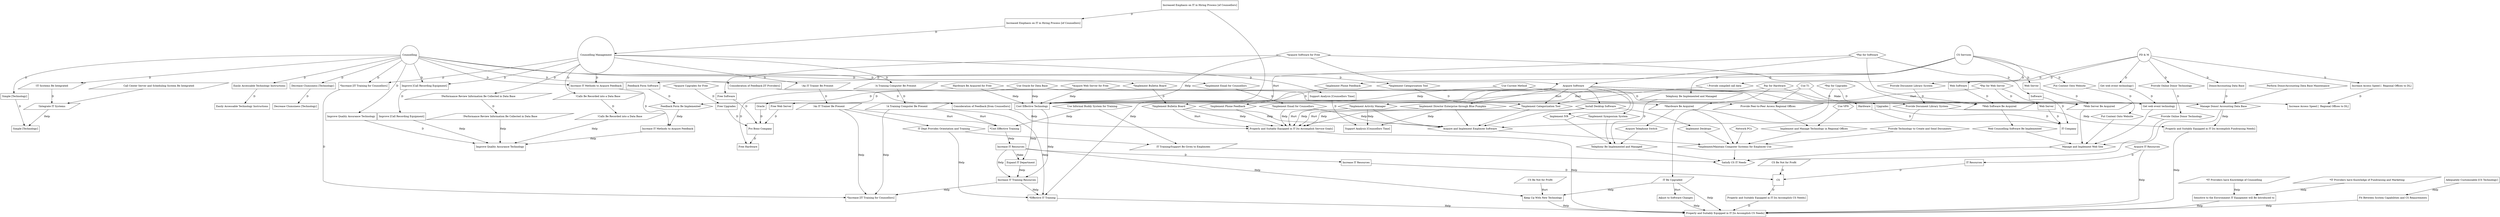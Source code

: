  digraph  RootGraph {
  "Increased Emphasis on IT in Hiring Process [of Counsellors]" [width="1.22047244094488", height="0.733674882794237", pos="304.303937007874,706.692188976377", label="Increased Emphasis on IT in Hiring Process [of Counsellors]", shape=box];
  "Counselling Management" [width="0.875", height="0.875", pos="369.81968503937,120.239433070865", label="Counselling Management", shape=circle];
  "Improve [Call Recording Equipment]" [width="0.982385329531612", height="0.590551181102362", pos="820.209448818898,253.148881889763", label="Improve [Call Recording Equipment]", shape=box];
  "Increased Emphasis on IT in Hiring Process [of Counsellors]1" [width="1.22047244094488", height="0.733674882794237", pos="440.366929133858,859.763055118109", label="Increased Emphasis on IT in Hiring Process [of Counsellors]", shape=box];
  "*Increase [IT Training for Counsellors]" [width="0.959270745673519", height="0.576656078653515", pos="889.56074134473,280.498488188975", label="*Increase [IT Training for Counsellors]", shape=box];
  "!Calls Be Recorded into a Data Base" [width="0.812499999999998", height="0.5", pos="471.548031496063,398.707937007873", label="!Calls Be Recorded into a Data Base", shape=parallelogram];
  "Support Analysis [Counsellors Time]" [width="0.984251968503936", height="0.591673292575997", pos="400.68188976378,508.266992125983", label="Support Analysis [Counsellors Time]", shape=box];
  "Counselling" [width="0.875", height="0.875", pos="908.402362204725,60.0740787401564", label=Counselling, shape=circle];
  "!IT Systems Be Integrated" [width="0.812499999999998", height="0.5", pos="563.160236220472,330.676440944881", label="!IT Systems Be Integrated", shape=parallelogram];
  "Increase IT Methods to Acquire Feedback" [width="0.816179286622626", height="0.490638069621911", pos="498.858490563475,355.851222474892", label="Increase IT Methods to Acquire Feedback", shape=box];
  "!Performance Review Information Be Collected in Data Base" [width="0.812499999999998", height="0.5", pos="438.435826771653,447.747307086613", label="!Performance Review Information Be Collected in Data Base", shape=parallelogram];
  "*Increase [IT Training for Counsellors]1" [width="0.959270745673519", height="0.576656078653515", pos="587.250505124257,744.459681823652", label="*Increase [IT Training for Counsellors]", shape=box];
  "Improve [Call Recording Equipment]1" [width="0.982385329531612", height="0.590551181102362", pos="797.532283464567,341.022897637794", label="Improve [Call Recording Equipment]", shape=box];
  "!Performance Review Information Be Collected in Data Base1" [width="0.812499999999998", height="0.5", pos="594.341338582677,489.416598425196", label="!Performance Review Information Be Collected in Data Base", shape=parallelogram];
  "!Calls Be Recorded into a Data Base1" [width="0.812499999999998", height="0.5", pos="618.046062992126,448.739433070865", label="!Calls Be Recorded into a Data Base", shape=parallelogram];
  "Support Analysis [Counsellors Time]1" [width="0.984251968503936", height="0.591673292575997", pos="536.744881889764,511.101637795274", label="Support Analysis [Counsellors Time]", shape=box];
  "!Integrate IT Systems" [width="0.812499999999998", height="0.5", pos="704.923228346457,376.015748031496", label="!Integrate IT Systems", shape=parallelogram];
  "Increase IT Methods to Acquire Feedback1" [width="0.816179286622626", height="0.490638069621911", pos="657.59864804379,406.874844522136", label="Increase IT Methods to Acquire Feedback", shape=box];
  "Improve Quality Assurance Technology" [width="1.01265635252895", height="0.608748305842383", pos="950.997914616045,253.911108233768", label="Improve Quality Assurance Technology", shape=box];
  "Improve Quality Assurance Technology1" [width="1.01265635252895", height="0.608748305842383", pos="896.350116880019,416.796104364655", label="Improve Quality Assurance Technology", shape=box];
  "Easily Accessable Technology Instructions" [width="0.816179286622626", height="0.490638069621911", pos="984.658044869596,295.326813026073", label="Easily Accessable Technology Instructions", shape=box];
  "Easily Accessable Technology Instructions1" [width="0.816179286622626", height="0.490638069621911", pos="964.776377952756,354.54102949361", label="Easily Accessable Technology Instructions", shape=box];
  "Decrease Clumsiness [Technology]" [width="0.816179286622626", height="0.490638069621911", pos="1099.84251968504,320.838624049695", label="Decrease Clumsiness [Technology]", shape=box];
  "Decrease Clumsiness [Technology]1" [width="0.816179286622626", height="0.490638069621911", pos="1072.49291338583,400.550456692912", label="Decrease Clumsiness [Technology]", shape=box];
  "CS Services" [width="0.875", height="0.875", pos="1486.67007874016,321.49927559055", label="CS Services", shape=circle];
  "Put Content Onto Website" [width="0.78125", height="0.5", pos="1395.86397637795,432.723685039369", label="Put Content Onto Website", sides="6", shape=polygon];
  "Web Server" [width="0.8125", height="0.5078125", pos="1452.33543307087,571.902572834645", label="Web Server", shape=box];
  "Web Software" [width="0.8125", height="0.5078125", pos="1420.25078740158,520.8789507874", label="Web Software", shape=box];
  "Put Content Onto Website1" [width="0.78125", height="0.5", pos="958.331692913386,679.322834645669", label="Put Content Onto Website", sides="6", shape=polygon];
  "*Web Server Be Acquired" [width="0.812499999999998", height="0.5", pos="1114.10905511811,684.015023622046", label="*Web Server Be Acquired", shape=parallelogram];
  "*Web Software Be Acquired" [width="0.812499999999998", height="0.5", pos="1043.24291338583,586.644944881889", label="*Web Software Be Acquired", shape=parallelogram];
  "FD & M" [width="0.875", height="0.875", pos="1521.88582677165,524.596913385826", label="FD & M", shape=circle];
  "Provide Online Donor Technology" [width="0.78125", height="0.5", pos="1440.77539370079,624.487464566928", label="Provide Online Donor Technology", sides="6", shape=polygon];
  "Provide Document Library System" [width="0.78125", height="0.5", pos="718.383661417323,63.227622047243", label="Provide Document Library System", sides="6", shape=polygon];
  "Increase Access Speed [  Regional Offices to DL]" [width="0.816179286622626", height="0.490638069621911", pos="1513.66164016977,810.918982249516", label="Increase Access Speed [  Regional Offices to DL]", shape=box];
  "Provide Online Donor Technology1" [width="0.78125", height="0.5", pos="1057.54429133858,661.464566929134", label="Provide Online Donor Technology", sides="6", shape=polygon];
  "Provide Document Library System1" [width="0.78125", height="0.5", pos="768.96437007874,584.80242519685", label="Provide Document Library System", sides="6", shape=polygon];
  "Increase Access Speed [  Regional Offices to DL]1" [width="0.816179286622626", height="0.490638069621911", pos="1265.24881889764,831.416598425196", label="Increase Access Speed [  Regional Offices to DL]", shape=box];
  "!An IT Trainer Be Present" [width="0.812499999999998", height="0.5", pos="365.762598425197,575.306362204723", label="!An IT Trainer Be Present", shape=parallelogram];
  "!An IT Trainer Be Present1" [width="0.812499999999998", height="0.5", pos="443.20157480315,688.692188976377", label="!An IT Trainer Be Present", shape=parallelogram];
  "!A Training Computer Be Present" [width="0.812499999999998", height="0.5", pos="347.727165354331,647.164629921259", label="!A Training Computer Be Present", shape=parallelogram];
  "!A Training Computer Be Present1" [width="0.812499999999998", height="0.5", pos="429.931889763779,771.889039370078", label="!A Training Computer Be Present", shape=parallelogram];
  "IT Training/Support Be Given to Employees" [width="0.812499999999998", height="0.5", pos="531.075590551181,850.266992125984", label="IT Training/Support Be Given to Employees", shape=parallelogram];
  "Satisfy CS IT Needs" [width="0.78125", height="0.5", pos="839.27657480315,946.64022047244", label="Satisfy CS IT Needs", sides="6", shape=polygon];
  "*Implement/Maintain Computer Systems for Employee Use " [width="0.78125", height="0.5", pos="762.741141732284,795.411874015747", label="*Implement/Maintain Computer Systems for Employee Use ", sides="6", shape=polygon];
  "Network PCs" [width="0.78125", height="0.5", pos="793.479330708662,631.994551181102", label="Network PCs", sides="6", shape=polygon];
  "Install Desktop Software" [width="0.78125", height="0.5", pos="712.71437007874,585.794551181102", label="Install Desktop Software", sides="6", shape=polygon];
  "Implement Desktops" [width="0.78125", height="0.5", pos="736.786417322835,695.348881889763", label="Implement Desktops", sides="6", shape=polygon];
  "Provide Technology to Create and Send Documents" [width="0.78125", height="0.5", pos="853.00688976378,634.829196850393", label="Provide Technology to Create and Send Documents", sides="6", shape=polygon];
  "Implement and Manage Technology in Regional Offices" [width="0.78125", height="0.5", pos="910.142716535433,631.994551181102", label="Implement and Manage Technology in Regional Offices", sides="6", shape=polygon];
  "Provide Peer-to-Peer Access Regional Offices" [width="0.812499999999998", height="0.5", pos="844.724409448819,584.797700787401", label="Provide Peer-to-Peer Access Regional Offices", shape=parallelogram];
  "Telephony Be Implemented and Managed" [width="0.78125", height="0.5", pos="899.358070866142,800.235496062991", label="Telephony Be Implemented and Managed", sides="6", shape=polygon];
  "Manage and Implement Web Site" [width="0.78125", height="0.5", pos="1024.08248031496,790.739433070865", label="Manage and Implement Web Site", sides="6", shape=polygon];
  "Manage Donor/ Accounting Data Base" [width="0.78125", height="0.5", pos="1194.60413385827,808.739433070865", label="Manage Donor/ Accounting Data Base", sides="6", shape=polygon];
  "Use Informal Buddy System for Training" [width="0.78125", height="0.5", pos="542.63562992126,679.337858267716", label="Use Informal Buddy System for Training", sides="6", shape=polygon];
  "IT Dept Provides Orientation and Training" [width="0.78125", height="0.5", pos="482.665157480315,736.030771653542", label="IT Dept Provides Orientation and Training", sides="6", shape=polygon];
  "Use Oracle for Data Base" [width="0.78125", height="0.5", pos="1267.86200787402,748.219748031495", label="Use Oracle for Data Base", sides="6", shape=polygon];
  "Perform Donor/Accounting Data Base Maintenance" [width="0.78125", height="0.5", pos="1222.95059055118,720.865417322834", label="Perform Donor/Accounting Data Base Maintenance", sides="6", shape=polygon];
  "Call Center Server and Scheduling System Be Integrated" [width="0.812499999999998", height="0.5", pos="817.281496062992,398.692913385827", label="Call Center Server and Scheduling System Be Integrated", shape=parallelogram];
  "Acquire and Implement Employee Software" [width="0.78125", height="0.5", pos="651.747047244095,689.67959055118", label="Acquire and Implement Employee Software", sides="6", shape=polygon];
  "*Acquire Web Server for Free" [width="0.78125", height="0.5", pos="1182.2687007874,602.655968503936", label="*Acquire Web Server for Free", sides="6", shape=polygon];
  "Free Web Server" [width="0.8125", height="0.5078125", pos="1298.36102362205,502.5977007874", label="Free Web Server", shape=box];
  "*Pay for Web Server" [width="0.78125", height="0.5", pos="1125.13287401575,599.821322834645", label="*Pay for Web Server", sides="6", shape=polygon];
  "Pro Bono Company" [width="0.875", height="0.875", pos="1346.77559055118,226.321322834645", label="Pro Bono Company", shape=box];
  "Web Server1" [width="0.8125", height="0.5078125", pos="1159.46338582677,343.857543307085", label="Web Server", shape=box];
  "IT Company" [width="0.875", height="0.875", pos="1173.86220472441,226.321322834645", label="IT Company", shape=box];
  "Oracle" [width="0.8125", height="0.5078125", pos="1353.12283464567,406.219748031495", label=Oracle, shape=box];
  "Simple [Technology]" [width="0.816179286622626", height="0.490638069621911", pos="1044.948254343,303.175653543306", label="Simple [Technology]", shape=box];
  "Simple [Technology]1" [width="0.816179286622626", height="0.490638069621911", pos="1023.26793938237,375.693742159931", label="Simple [Technology]", shape=box];
  "Web Counselling Software Be Implemented" [width="0.78125", height="0.5", pos="1008.9124015748,667.984251968504", label="Web Counselling Software Be Implemented", sides="6", shape=polygon];
  "*Pay for Software" [width="0.78125", height="0.5", pos="984.397440944882,441.227622047243", label="*Pay for Software", sides="6", shape=polygon];
  "*Acquire Software for Free" [width="0.78125", height="0.5", pos="1050.03720472441,461.070141732282", label="*Acquire Software for Free", sides="6", shape=polygon];
  "Donor/Accounting Data Base" [width="0.8125", height="0.5078125", pos="1473.08149606299,757.715811023621", label="Donor/Accounting Data Base", shape=box];
  "Free Software" [width="0.8125", height="0.5078125", pos="1251.07559055118,389.211874015747", label="Free Software", shape=box];
  "Software" [width="0.8125", height="0.5078125", pos="1208.55590551181,363.700062992125", label=Software, shape=box];
  "Acquire Software" [width="0.812499999999998", height="0.5", pos="810.801968503937,487.432346456692", label="Acquire Software", shape=parallelogram];
  "Implement Director Enterprise through Blue Pumpkin " [width="0.78125", height="0.5", pos="545.027362204724,586.644944881889", label="Implement Director Enterprise through Blue Pumpkin ", sides="6", shape=polygon];
  "*Implement Activity Manager" [width="0.78125", height="0.5", pos="602.163188976378,580.975653543306", label="*Implement Activity Manager", sides="6", shape=polygon];
  "*Implement Bulletin Board" [width="0.78125", height="0.5", pos="661.247834645669,583.810299212598", label="*Implement Bulletin Board", sides="6", shape=polygon];
  "*Implement Categorization Tool" [width="0.78125", height="0.5", pos="488.334448818898,587.637070866141", label="*Implement Categorization Tool", sides="6", shape=polygon];
  "*Effective IT Training" [width="0.816179286622626", height="0.490638069621911", pos="615.118110236221,884.933112238672", label="*Effective IT Training", shape=box];
  "*Cost Effective Training" [width="0.816179286622626", height="0.490638069621911", pos="694.449041744578,887.454415320382", label="*Cost Effective Training", shape=box];
  "Increase IT Training Resources" [width="0.816179286622626", height="0.490638069621911", pos="632.125984251969,958.633899640246", label="Increase IT Training Resources", shape=box];
  "Increase IT Resources" [width="0.816179286622626", height="0.490638069621911", pos="522.610800775107,1011.83707086614", label="Increase IT Resources", shape=box];
  "Increase IT Resources1" [width="0.816179286622626", height="0.490638069621911", pos="401.483687413869,1020.34100787401", label="Increase IT Resources", shape=box];
  "CS" [width="0.875", height="0.875", pos="237.791338582677,1037.02998425197", label=CS, shape=box];
  "Expand IT Department" [width="0.816179286622626", height="0.490638069621911", pos="646.299212598425,1057.84649806544", label="Expand IT Department", shape=box];
  "Properly and Suitably Equipped in IT [to Accomplish CS Needs]" [width="0.816179286622626", height="0.490638069621911", pos="861.732283464567,1176.24651968504", label="Properly and Suitably Equipped in IT [to Accomplish CS Needs]", shape=box];
  "Sensitive to the Environment IT Equipment will Be Introduced to" [width="0.816179286622626", height="0.490638069621911", pos="1097.00787401575,952.309511811023", label="Sensitive to the Environment IT Equipment will Be Introduced to", shape=box];
  "IT Be Upgraded" [width="0.812499999999998", height="0.5", pos="1016.7342519685,956.136283464566", label="IT Be Upgraded", shape=parallelogram];
  "Properly and Suitably Equipped in IT [to Accomplish Fundraising Needs]" [width="0.816179286622626", height="0.490638069621911", pos="884.409448818898,1034.51423622047", label="Properly and Suitably Equipped in IT [to Accomplish Fundraising Needs]", shape=box];
  "Properly and Suitably Equipped in IT [to Accomplish Service Goals]" [width="0.816179286622626", height="0.490638069621911", pos="819.212598425197,1033.85913972983", label="Properly and Suitably Equipped in IT [to Accomplish Service Goals]", shape=box];
  "Fit Between System Capabilities and CS Requirements" [width="0.816179286622626", height="0.490638069621911", pos="1023.30708661417,1122.3882519685", label="Fit Between System Capabilities and CS Requirements", shape=box];
  "Keep Up With New Technology" [width="0.816179286622626", height="0.490638069621911", pos="1060.15748031496,1056.53630508416", label="Keep Up With New Technology", shape=box];
  "Adjust to Software Changes" [width="0.816179286622626", height="0.490638069621911", pos="1102.67716535433,1003.98823034891", label="Adjust to Software Changes", shape=box];
  "Adequately Customizable [CS Technology]" [width="0.816179286622626", height="0.490638069621911", pos="1114.0157480315,1099.05599012353", label="Adequately Customizable [CS Technology]", shape=box];
  "Cost Effective Technology" [width="0.816179286622626", height="0.490638069621911", pos="841.087966129438,863.252797278042", label="Cost Effective Technology", shape=box];
  "*Hardware Be Acquired" [width="0.812499999999998", height="0.5", pos="968.545275590551,630.152031496062", label="*Hardware Be Acquired", shape=parallelogram];
  "Hardware Be Acquired for Free" [width="0.78125", height="0.5", pos="932.819881889764,553.616598425196", label="Hardware Be Acquired for Free", sides="6", shape=polygon];
  "Pay for Hardware" [width="0.78125", height="0.5", pos="991.904527559055,558.293763779526", label="Pay for Hardware", sides="6", shape=polygon];
  "Hardware" [width="0.8125", height="0.5078125", pos="1253.91023622047,462.912661417322", label=Hardware, shape=box];
  "Free Hardware" [width="0.8125", height="0.5078125", pos="1204.81771653543,424.500998031495", label="Free Hardware", shape=box];
  "*Implement Email for Counsellors" [width="0.78125", height="0.5", pos="431.641535433071,590.471716535432", label="*Implement Email for Counsellors", sides="6", shape=polygon];
  "*IT Providers have Knowledge of Counselling" [width="0.812499999999998", height="0.5", pos="1146.10039370079,875.774078740157", label="*IT Providers have Knowledge of Counselling", shape=parallelogram];
  "*IT Providers have Knowledge of Fundraising and Marketing" [width="0.812499999999998", height="0.5", pos="1210.3937007874,875.774078740157", label="*IT Providers have Knowledge of Fundraising and Marketing", shape=parallelogram];
  "*Pay for Upgrades" [width="0.78125", height="0.5", pos="987.675,903.274866141731", label="*Pay for Upgrades", sides="6", shape=polygon];
  "Upgrades" [width="0.8125", height="0.5078125", pos="1424.89251968504,981.652818897637", label=Upgrades, shape=box];
  "*Acquire Upgrades for Free" [width="0.78125", height="0.5", pos="1043.925,874.928409448818", label="*Acquire Upgrades for Free", sides="6", shape=polygon];
  "Free Upgrades" [width="0.8125", height="0.5078125", pos="1424.89251968504,941.967779527558", label="Free Upgrades", shape=box];
  "Properly and Suitably Equipped in IT [to Accomplish CS Needs]1" [width="0.816179286622626", height="0.490638069621911", pos="461.245446444399,1137.55833070866", label="Properly and Suitably Equipped in IT [to Accomplish CS Needs]", shape=box];
  "!Implement Phone Feedback" [width="0.78125", height="0.5", pos="1514.47618110236,863.589826771653", label="!Implement Phone Feedback", sides="6", shape=polygon];
  "!Implement Phone Feedback1" [width="0.78125", height="0.5", pos="989.512795275591,838.923685039369", label="!Implement Phone Feedback", sides="6", shape=polygon];
  "! Provide compiled call data " [width="0.78125", height="0.5", pos="638.570669291339,31.0543937007863", label="! Provide compiled call data ", sides="6", shape=polygon];
  "Use T1" [width="0.78125", height="0.5", pos="875.68405511811,528.955181102361", label="Use T1", sides="6", shape=polygon];
  "Use Current Method" [width="0.78125", height="0.5", pos="808.095472440945,535.616598425196", label="Use Current Method", sides="6", shape=polygon];
  "*Implement Categorization Tool1" [width="0.78125", height="0.5", pos="689.594291338583,293.826047244093", label="*Implement Categorization Tool", sides="6", shape=polygon];
  "*Implement Bulletin Board1" [width="0.78125", height="0.5", pos="766.129724409449,277.668566929133", label="*Implement Bulletin Board", sides="6", shape=polygon];
  "*Implement Email for Counsellors1" [width="0.78125", height="0.5", pos="615.893503937008,306.015023622046", label="*Implement Email for Counsellors", sides="6", shape=polygon];
  "IT Resources" [width="0.8125", height="0.5078125", pos="317.48031496063,922.40178543307", label="IT Resources", shape=box];
  "Acquire IT Resources" [width="0.78125", height="0.5", pos="495.841535433071,946.64022047244", label="Acquire IT Resources", sides="6", shape=polygon];
  "CS Be Not for Profit" [width="0.812499999999998", height="0.5", pos="665.207480314961,1117.71581102362", label="CS Be Not for Profit", shape=parallelogram];
  "CS Be Not for Profit1" [width="0.812499999999998", height="0.5", pos="430.959448818898,1077.03864566929", label="CS Be Not for Profit", shape=parallelogram];
  "Telephony Be Implemented and Managed1" [width="0.812499999999998", height="0.5", pos="1471.27440944882,715.196125984251", label="Telephony Be Implemented and Managed", shape=parallelogram];
  "Feedback Form Software" [width="0.8125", height="0.5078125", pos="1420.25078740158,469.855328740156", label="Feedback Form Software", shape=box];
  "Feedback Form Be Implemented" [width="0.78125", height="0.5", pos="967.389566929134,498.770929133857", label="Feedback Form Be Implemented", sides="6", shape=polygon];
  "*Implement Symposium System" [width="0.78125", height="0.5", pos="842.111220472441,733.181102362205", label="*Implement Symposium System", sides="6", shape=polygon];
  "Use VPN" [width="0.78125", height="0.5", pos="894.131692913386,568.786677165353", label="Use VPN", sides="6", shape=polygon];
  "Acquire Telephone Switch" [width="0.78125", height="0.5", pos="901.638779527559,734.173228346457", label="Acquire Telephone Switch", sides="6", shape=polygon];
  "Implement IVR" [width="0.78125", height="0.5", pos="957.888779527559,725.669291338583", label="Implement IVR", sides="6", shape=polygon];
  "Consideration of Feedback [IT Providers]" [width="0.816179286622626", height="0.490638069621911", pos="1136.65376615403,289.99927559055", label="Consideration of Feedback [IT Providers]", shape=box];
  "Consideration of Feedback [from Counsellors]" [width="0.816179286622626", height="0.490638069621911", pos="1115.0125984252,786.062267716535", label="Consideration of Feedback [from Counsellors]", shape=box];
  "Get web event technology" [shape=polygon]
  "Get web event technology1" [shape=polygon]

  "Increased Emphasis on IT in Hiring Process [of Counsellors]"->"Counselling Management" [label=D];
  "Counselling Management"->"Improve [Call Recording Equipment]" [label=D];
  "Increased Emphasis on IT in Hiring Process [of Counsellors]1"->"Increased Emphasis on IT in Hiring Process [of Counsellors]" [label=D];
  "Counselling Management"->"*Increase [IT Training for Counsellors]" [label=D];
  "Counselling Management"->"!Calls Be Recorded into a Data Base" [label=D];
  "Counselling Management"->"Support Analysis [Counsellors Time]" [label=D];
  "Counselling"->"!IT Systems Be Integrated" [label=D];
  "Counselling Management"->"Increase IT Methods to Acquire Feedback" [label=D];
  "Counselling Management"->"!Performance Review Information Be Collected in Data Base" [label=D];
  "*Increase [IT Training for Counsellors]"->"*Increase [IT Training for Counsellors]1" [label=D];
  "Improve [Call Recording Equipment]"->"Improve [Call Recording Equipment]1" [label=D];
  "!Performance Review Information Be Collected in Data Base"->"!Performance Review Information Be Collected in Data Base1" [label=D];
  "!Calls Be Recorded into a Data Base"->"!Calls Be Recorded into a Data Base1" [label=D];
  "Support Analysis [Counsellors Time]"->"Support Analysis [Counsellors Time]1" [label=D];
  "!IT Systems Be Integrated"->"!Integrate IT Systems" [label=D];
  "Increase IT Methods to Acquire Feedback"->"Increase IT Methods to Acquire Feedback1" [label=D];
  "Counselling"->"Improve [Call Recording Equipment]" [label=D];
  "Counselling"->"Improve Quality Assurance Technology" [label=D];
  "Improve Quality Assurance Technology"->"Improve Quality Assurance Technology1" [label=D];
  "Counselling"->"Increase IT Methods to Acquire Feedback" [label=D];
  "Counselling"->"*Increase [IT Training for Counsellors]" [label=D];
  "Counselling"->"Easily Accessable Technology Instructions" [label=D];
  "Easily Accessable Technology Instructions"->"Easily Accessable Technology Instructions1" [label=D];
  "Counselling"->"Decrease Clumsiness [Technology]" [label=D];
  "Decrease Clumsiness [Technology]"->"Decrease Clumsiness [Technology]1" [label=D];
  "CS Services"->"Put Content Onto Website" [label=D];
  "CS Services"->"Web Server" [label=D];
  "CS Services"->"Web Software" [label=D];
  "Put Content Onto Website"->"Put Content Onto Website1" [label=D];
  "Web Server"->"*Web Server Be Acquired" [label=D];
  "Web Software"->"*Web Software Be Acquired" [label=D];
  "FD & M"->"Provide Online Donor Technology" [label=D];
  "FD & M"->"Provide Document Library System" [label=D];
  "FD & M"->"Increase Access Speed [  Regional Offices to DL]" [label=D];
  "Provide Online Donor Technology"->"Provide Online Donor Technology1" [label=D];
  "Provide Document Library System"->"Provide Document Library System1" [label=D];
  "Increase Access Speed [  Regional Offices to DL]"->"Increase Access Speed [  Regional Offices to DL]1" [label=D];
  "Counselling Management"->"!An IT Trainer Be Present" [label=D];
  "!An IT Trainer Be Present"->"!An IT Trainer Be Present1" [label=D];
  "Counselling Management"->"!A Training Computer Be Present" [label=D];
  "!A Training Computer Be Present"->"!A Training Computer Be Present1" [label=D];
  "IT Training/Support Be Given to Employees"->"Satisfy CS IT Needs";
  "*Implement/Maintain Computer Systems for Employee Use "->"Satisfy CS IT Needs";
  "Network PCs"->"*Implement/Maintain Computer Systems for Employee Use ";
  "Install Desktop Software"->"Implement Desktops";
  "Implement Desktops"->"*Implement/Maintain Computer Systems for Employee Use ";
  "Provide Technology to Create and Send Documents"->"*Implement/Maintain Computer Systems for Employee Use ";
  "Implement and Manage Technology in Regional Offices"->"*Implement/Maintain Computer Systems for Employee Use ";
  "Provide Peer-to-Peer Access Regional Offices"->"Implement and Manage Technology in Regional Offices";
  "Telephony Be Implemented and Managed"->"Satisfy CS IT Needs";
  "Manage and Implement Web Site"->"Satisfy CS IT Needs";
  "Manage Donor/ Accounting Data Base"->"Satisfy CS IT Needs";
  "Use Informal Buddy System for Training"->"IT Training/Support Be Given to Employees";
  "IT Dept Provides Orientation and Training"->"IT Training/Support Be Given to Employees";
  "!An IT Trainer Be Present1"->"IT Dept Provides Orientation and Training";
  "Use Oracle for Data Base"->"Manage Donor/ Accounting Data Base";
  "Perform Donor/Accounting Data Base Maintenance"->"Manage Donor/ Accounting Data Base";
  "Call Center Server and Scheduling System Be Integrated"->"!Integrate IT Systems";
  "Put Content Onto Website1"->"Manage and Implement Web Site";
  "Provide Online Donor Technology1"->"Manage and Implement Web Site";
  "Provide Document Library System1"->"Acquire and Implement Employee Software";
  "*Web Server Be Acquired"->"Manage and Implement Web Site";
  "*Acquire Web Server for Free"->"Free Web Server" [label=D];
  "*Pay for Web Server"->"*Web Server Be Acquired";
  "*Acquire Web Server for Free"->"*Web Server Be Acquired";
  "Free Web Server"->"Pro Bono Company" [label=D];
  "*Pay for Web Server"->"Web Server1" [label=D];
  "Web Server1"->"IT Company" [label=D];
  "Use Oracle for Data Base"->"Oracle" [label=D];
  "Oracle"->"Pro Bono Company" [label=D];
  "Counselling"->"Simple [Technology]" [label=D];
  "Simple [Technology]"->"Simple [Technology]1" [label=D];
  "*Web Software Be Acquired"->"Web Counselling Software Be Implemented";
  "*Pay for Software"->"*Web Software Be Acquired";
  "*Acquire Software for Free"->"*Web Software Be Acquired";
  "FD & M"->"Donor/Accounting Data Base" [label=D];
  "Donor/Accounting Data Base"->"Manage Donor/ Accounting Data Base" [label=D];
  "*Acquire Software for Free"->"Free Software" [label=D];
  "Free Software"->"Pro Bono Company" [label=D];
  "*Pay for Software"->"Software" [label=D];
  "Software"->"IT Company" [label=D];
  "Acquire Software"->"Install Desktop Software";
  "*Pay for Software"->"Acquire Software";
  "*Acquire Software for Free"->"Acquire Software";
  "Install Desktop Software"->"Acquire and Implement Employee Software";
  "Implement Director Enterprise through Blue Pumpkin "->"Acquire and Implement Employee Software";
  "Acquire Software"->"Implement Director Enterprise through Blue Pumpkin ";
  "*Implement Activity Manager"->"Acquire and Implement Employee Software";
  "Acquire Software"->"*Implement Activity Manager";
  "Acquire and Implement Employee Software"->"*Implement/Maintain Computer Systems for Employee Use ";
  "*Implement Bulletin Board"->"Acquire and Implement Employee Software";
  "*Implement Categorization Tool"->"Acquire and Implement Employee Software";
  "Acquire Software"->"*Implement Bulletin Board";
  "Acquire Software"->"Provide Document Library System1";
  "Acquire Software"->"*Implement Categorization Tool";
  "Increased Emphasis on IT in Hiring Process [of Counsellors]1"->"*Effective IT Training" [label=Help];
  "Use Informal Buddy System for Training"->"*Cost Effective Training" [label=Help];
  "IT Dept Provides Orientation and Training"->"*Effective IT Training" [label=Help];
  "!An IT Trainer Be Present1"->"*Cost Effective Training" [label=Hurt];
  "!An IT Trainer Be Present1"->"*Increase [IT Training for Counsellors]1" [label=Help];
  "!A Training Computer Be Present1"->"*Increase [IT Training for Counsellors]1" [label=Help];
  "!A Training Computer Be Present1"->"*Cost Effective Training" [label=Hurt];
  "!A Training Computer Be Present1"->"*Effective IT Training" [label=Help];
  "Increase IT Training Resources"->"*Increase [IT Training for Counsellors]1" [label=Help];
  "Increase IT Resources"->"Increase IT Resources1" [label=D];
  "Increase IT Resources1"->"CS" [label=D];
  "Improve [Call Recording Equipment]1"->"Improve Quality Assurance Technology1" [label=Help];
  "Increase IT Methods to Acquire Feedback1"->"Improve Quality Assurance Technology1" [label=Help];
  "!Calls Be Recorded into a Data Base1"->"Improve Quality Assurance Technology1" [label=Help];
  "!Performance Review Information Be Collected in Data Base1"->"Improve Quality Assurance Technology1" [label=Help];
  "Implement Director Enterprise through Blue Pumpkin "->"Support Analysis [Counsellors Time]1" [label=Help];
  "*Implement Activity Manager"->"Support Analysis [Counsellors Time]1" [label=Help];
  "!Integrate IT Systems"->"Simple [Technology]1" [label=Help];
  "Expand IT Department"->"Increase IT Training Resources" [label=Help];
  "Increase IT Training Resources"->"*Effective IT Training" [label=Help];
  "*Effective IT Training"->"Properly and Suitably Equipped in IT [to Accomplish CS Needs]" [label=Help];
  "Sensitive to the Environment IT Equipment will Be Introduced to"->"Properly and Suitably Equipped in IT [to Accomplish CS Needs]" [label=Help];
  "IT Be Upgraded"->"Properly and Suitably Equipped in IT [to Accomplish CS Needs]" [label=Help];
  "Properly and Suitably Equipped in IT [to Accomplish Fundraising Needs]"->"Properly and Suitably Equipped in IT [to Accomplish CS Needs]" [label=Help];
  "Properly and Suitably Equipped in IT [to Accomplish Service Goals]"->"Properly and Suitably Equipped in IT [to Accomplish CS Needs]" [label=Help];
  "Fit Between System Capabilities and CS Requirements"->"Properly and Suitably Equipped in IT [to Accomplish CS Needs]" [label=Help];
  "Keep Up With New Technology"->"Properly and Suitably Equipped in IT [to Accomplish CS Needs]" [label=Help];
  "Adjust to Software Changes"->"Properly and Suitably Equipped in IT [to Accomplish CS Needs]" [label=Help];
  "Adequately Customizable [CS Technology]"->"Fit Between System Capabilities and CS Requirements" [label=Help];
  "Cost Effective Technology"->"Increase IT Training Resources" [label=Help];
  "Cost Effective Technology"->"Expand IT Department" [label=Help];
  "Increase IT Resources"->"Expand IT Department" [label=Make];
  "*Hardware Be Acquired"->"*Implement/Maintain Computer Systems for Employee Use ";
  "Hardware Be Acquired for Free"->"*Hardware Be Acquired";
  "Pay for Hardware"->"*Hardware Be Acquired";
  "Pay for Hardware"->"Hardware" [label=D];
  "Hardware Be Acquired for Free"->"Free Hardware" [label=D];
  "Hardware"->"IT Company" [label=D];
  "Pro Bono Company"->"Free Hardware" [label=D];
  "*Acquire Software for Free"->"Cost Effective Technology" [label=Help];
  "*Pay for Software"->"Cost Effective Technology" [label=Hurt];
  "Hardware Be Acquired for Free"->"Cost Effective Technology" [label=Help];
  "Pay for Hardware"->"Cost Effective Technology" [label=Hurt];
  "*Acquire Web Server for Free"->"Cost Effective Technology" [label=Help];
  "*Pay for Web Server"->"Cost Effective Technology" [label=Hurt];
  "Use Oracle for Data Base"->"Cost Effective Technology" [label=Help];
  "Provide Document Library System1"->"Properly and Suitably Equipped in IT [to Accomplish Fundraising Needs]" [label=Help];
  "Manage Donor/ Accounting Data Base"->"Properly and Suitably Equipped in IT [to Accomplish Fundraising Needs]" [label=Help];
  "*Implement Email for Counsellors"->"Acquire and Implement Employee Software";
  "*Implement Email for Counsellors"->"Properly and Suitably Equipped in IT [to Accomplish Service Goals]" [label=Help];
  "*IT Providers have Knowledge of Counselling"->"Sensitive to the Environment IT Equipment will Be Introduced to" [label=Help];
  "*IT Providers have Knowledge of Fundraising and Marketing"->"Sensitive to the Environment IT Equipment will Be Introduced to" [label=Help];
  "*Pay for Upgrades"->"IT Be Upgraded";
  "*Pay for Upgrades"->"Upgrades" [label=D];
  "*Acquire Upgrades for Free"->"Free Upgrades" [label=D];
  "Upgrades"->"IT Company" [label=D];
  "Free Upgrades"->"Pro Bono Company" [label=D];
  "IT Be Upgraded"->"Keep Up With New Technology" [label=Help];
  "IT Be Upgraded"->"Adjust to Software Changes" [label=Hurt];
  "CS"->"Properly and Suitably Equipped in IT [to Accomplish CS Needs]1" [label=D];
  "Properly and Suitably Equipped in IT [to Accomplish CS Needs]1"->"Properly and Suitably Equipped in IT [to Accomplish CS Needs]" [label=D];
  "CS Services"->"!Implement Phone Feedback" [label=D];
  "!Implement Phone Feedback"->"!Implement Phone Feedback1" [label=D];
  "!Implement Phone Feedback1"->"Properly and Suitably Equipped in IT [to Accomplish Service Goals]" [label=Help];
  "FD & M"->"! Provide compiled call data " [label=D];
  "! Provide compiled call data "->"*Implement Categorization Tool" [label=D];
  "Use T1"->"Provide Peer-to-Peer Access Regional Offices";
  "Use Current Method"->"Provide Peer-to-Peer Access Regional Offices";
  "Use T1"->"Increase Access Speed [  Regional Offices to DL]1" [label=Make];
  "Use T1"->"Cost Effective Technology" [label=Hurt];
  "Use Current Method"->"Cost Effective Technology" [label=Help];
  "*Cost Effective Training"->"Increase IT Resources" [label=Help];
  "*Implement Bulletin Board"->"Properly and Suitably Equipped in IT [to Accomplish Service Goals]" [label=Help];
  "*Implement Bulletin Board"->"Properly and Suitably Equipped in IT [to Accomplish Service Goals]" [label=Hurt];
  "*Implement Categorization Tool"->"Properly and Suitably Equipped in IT [to Accomplish Service Goals]" [label=Help];
  "Implement Director Enterprise through Blue Pumpkin "->"Properly and Suitably Equipped in IT [to Accomplish Service Goals]" [label=Hurt];
  "*Implement Activity Manager"->"Properly and Suitably Equipped in IT [to Accomplish Service Goals]" [label=Help];
  "*Implement Activity Manager"->"Properly and Suitably Equipped in IT [to Accomplish Service Goals]" [label=Hurt];
  "Install Desktop Software"->"Properly and Suitably Equipped in IT [to Accomplish Service Goals]" [label=Help];
  "Increase IT Resources"->"Keep Up With New Technology" [label=Help];
  "Counselling"->"*Implement Categorization Tool1" [label=D];
  "*Implement Categorization Tool1"->"*Implement Categorization Tool" [label=D];
  "Counselling"->"*Implement Bulletin Board1" [label=D];
  "*Implement Bulletin Board1"->"*Implement Bulletin Board" [label=D];
  "Counselling"->"*Implement Email for Counsellors1" [label=D];
  "*Implement Email for Counsellors1"->"*Implement Email for Counsellors" [label=D];
  "IT Resources"->"CS" [label=D];
  "Acquire IT Resources"->"IT Resources" [label=D];
  "Acquire IT Resources"->"Properly and Suitably Equipped in IT [to Accomplish CS Needs]" [label=Help];
  "Increase IT Resources"->"Increase IT Training Resources" [label=Help];
  "CS Be Not for Profit"->"Keep Up With New Technology" [label=Hurt];
  "CS Be Not for Profit1"->"CS" [label=D];
  "Telephony Be Implemented and Managed1"->"Telephony Be Implemented and Managed" [label=D];
  "CS Services"->"Telephony Be Implemented and Managed1" [label=D];
  "Web Counselling Software Be Implemented"->"Manage and Implement Web Site";
  "CS Services"->"Feedback Form Software" [label=D];
  "Feedback Form Software"->"Feedback Form Be Implemented" [label=D];
  "Acquire Software"->"Feedback Form Be Implemented";
  "Feedback Form Be Implemented"->"Increase IT Methods to Acquire Feedback1" [label=Help];
  "Acquire Software"->"*Implement Symposium System";
  "Use VPN"->"Implement and Manage Technology in Regional Offices";
  "Acquire Telephone Switch"->"Telephony Be Implemented and Managed";
  "*Implement Symposium System"->"Telephony Be Implemented and Managed";
  "Implement IVR"->"Telephony Be Implemented and Managed";
  "Acquire Software"->"Implement IVR";
  "*Hardware Be Acquired"->"Acquire Telephone Switch";
  "Get web event technology"->"Manage and Implement Web Site";
  "Acquire Software"->"Get web event technology";
  "FD & M"->"Get web event technology1" [label=D];
  "Get web event technology1"->"Get web event technology" [label=D];
  "Counselling"->"Consideration of Feedback [IT Providers]" [label=D];
  "Consideration of Feedback [IT Providers]"->"Consideration of Feedback [from Counsellors]" [label=D];
  "Consideration of Feedback [from Counsellors]"->"Properly and Suitably Equipped in IT [to Accomplish Service Goals]" [label=Help];
}
